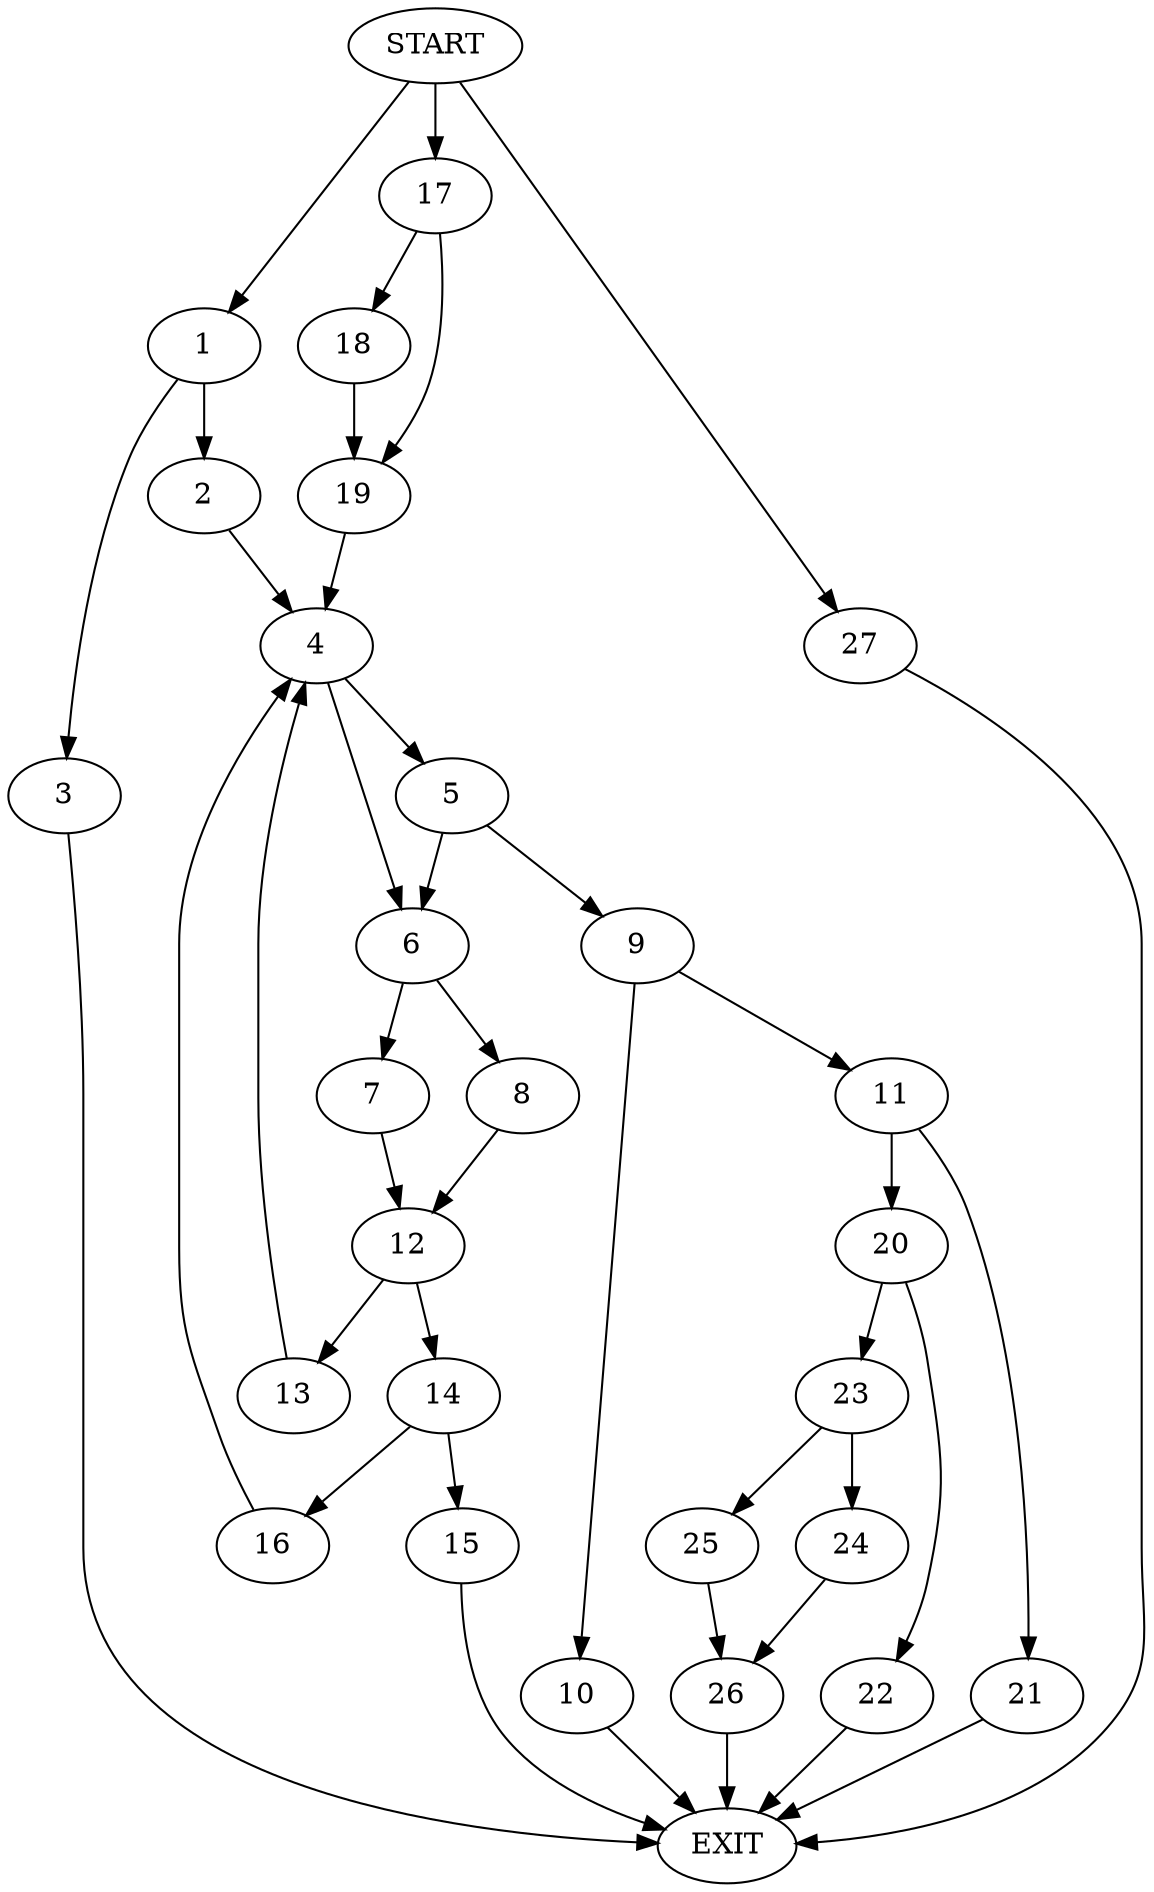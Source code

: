 digraph {
0 [label="START"]
28 [label="EXIT"]
0 -> 1
1 -> 2
1 -> 3
3 -> 28
2 -> 4
4 -> 5
4 -> 6
6 -> 7
6 -> 8
5 -> 9
5 -> 6
9 -> 10
9 -> 11
7 -> 12
8 -> 12
12 -> 13
12 -> 14
13 -> 4
14 -> 15
14 -> 16
16 -> 4
15 -> 28
0 -> 17
17 -> 18
17 -> 19
18 -> 19
19 -> 4
10 -> 28
11 -> 20
11 -> 21
20 -> 22
20 -> 23
21 -> 28
23 -> 24
23 -> 25
22 -> 28
25 -> 26
24 -> 26
26 -> 28
0 -> 27
27 -> 28
}
